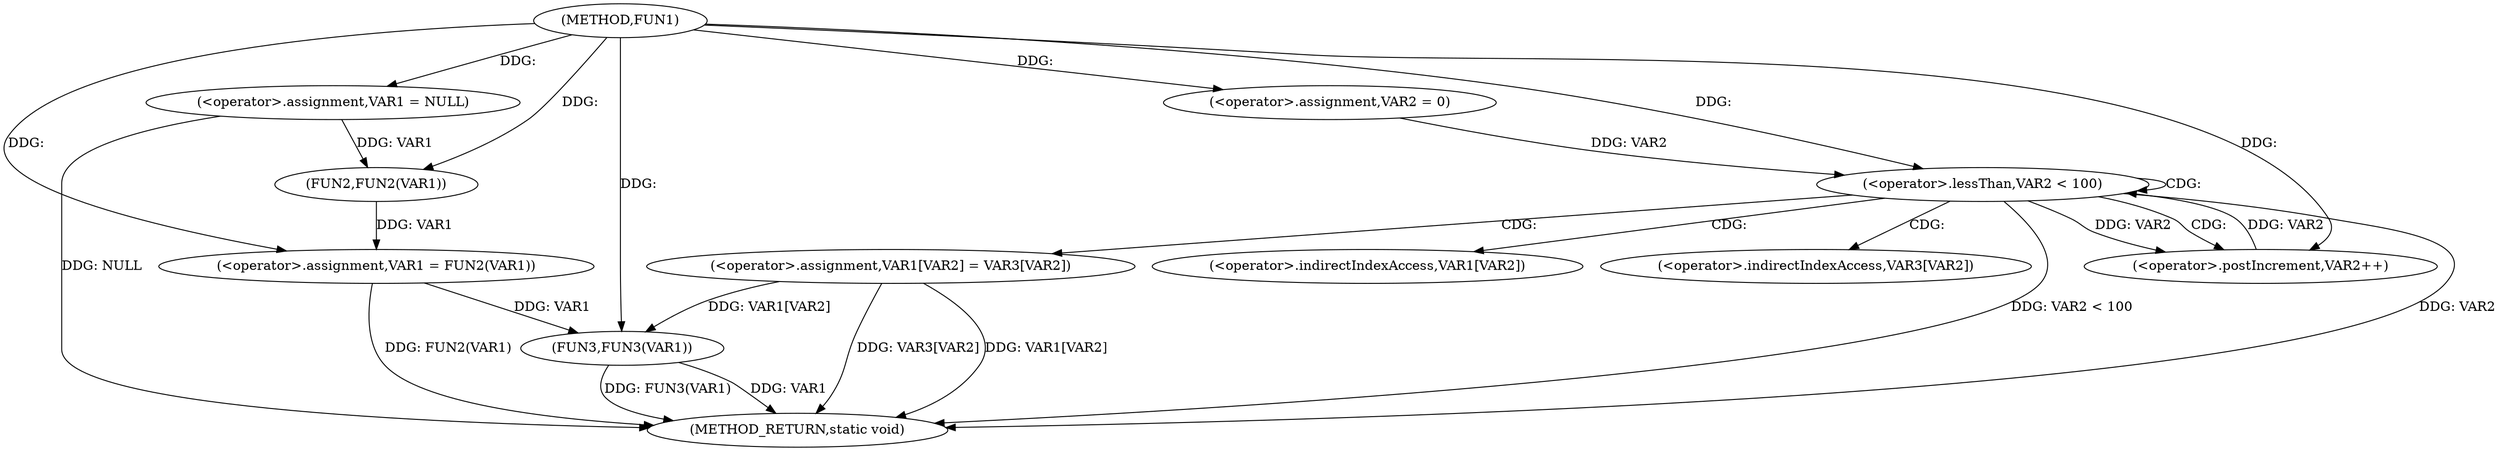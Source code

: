 digraph FUN1 {  
"1000100" [label = "(METHOD,FUN1)" ]
"1000132" [label = "(METHOD_RETURN,static void)" ]
"1000103" [label = "(<operator>.assignment,VAR1 = NULL)" ]
"1000106" [label = "(<operator>.assignment,VAR1 = FUN2(VAR1))" ]
"1000108" [label = "(FUN2,FUN2(VAR1))" ]
"1000114" [label = "(<operator>.assignment,VAR2 = 0)" ]
"1000117" [label = "(<operator>.lessThan,VAR2 < 100)" ]
"1000120" [label = "(<operator>.postIncrement,VAR2++)" ]
"1000123" [label = "(<operator>.assignment,VAR1[VAR2] = VAR3[VAR2])" ]
"1000130" [label = "(FUN3,FUN3(VAR1))" ]
"1000124" [label = "(<operator>.indirectIndexAccess,VAR1[VAR2])" ]
"1000127" [label = "(<operator>.indirectIndexAccess,VAR3[VAR2])" ]
  "1000117" -> "1000132"  [ label = "DDG: VAR2 < 100"] 
  "1000130" -> "1000132"  [ label = "DDG: FUN3(VAR1)"] 
  "1000106" -> "1000132"  [ label = "DDG: FUN2(VAR1)"] 
  "1000103" -> "1000132"  [ label = "DDG: NULL"] 
  "1000123" -> "1000132"  [ label = "DDG: VAR3[VAR2]"] 
  "1000117" -> "1000132"  [ label = "DDG: VAR2"] 
  "1000130" -> "1000132"  [ label = "DDG: VAR1"] 
  "1000123" -> "1000132"  [ label = "DDG: VAR1[VAR2]"] 
  "1000100" -> "1000103"  [ label = "DDG: "] 
  "1000108" -> "1000106"  [ label = "DDG: VAR1"] 
  "1000100" -> "1000106"  [ label = "DDG: "] 
  "1000103" -> "1000108"  [ label = "DDG: VAR1"] 
  "1000100" -> "1000108"  [ label = "DDG: "] 
  "1000100" -> "1000114"  [ label = "DDG: "] 
  "1000114" -> "1000117"  [ label = "DDG: VAR2"] 
  "1000120" -> "1000117"  [ label = "DDG: VAR2"] 
  "1000100" -> "1000117"  [ label = "DDG: "] 
  "1000117" -> "1000120"  [ label = "DDG: VAR2"] 
  "1000100" -> "1000120"  [ label = "DDG: "] 
  "1000106" -> "1000130"  [ label = "DDG: VAR1"] 
  "1000123" -> "1000130"  [ label = "DDG: VAR1[VAR2]"] 
  "1000100" -> "1000130"  [ label = "DDG: "] 
  "1000117" -> "1000123"  [ label = "CDG: "] 
  "1000117" -> "1000124"  [ label = "CDG: "] 
  "1000117" -> "1000120"  [ label = "CDG: "] 
  "1000117" -> "1000117"  [ label = "CDG: "] 
  "1000117" -> "1000127"  [ label = "CDG: "] 
}
